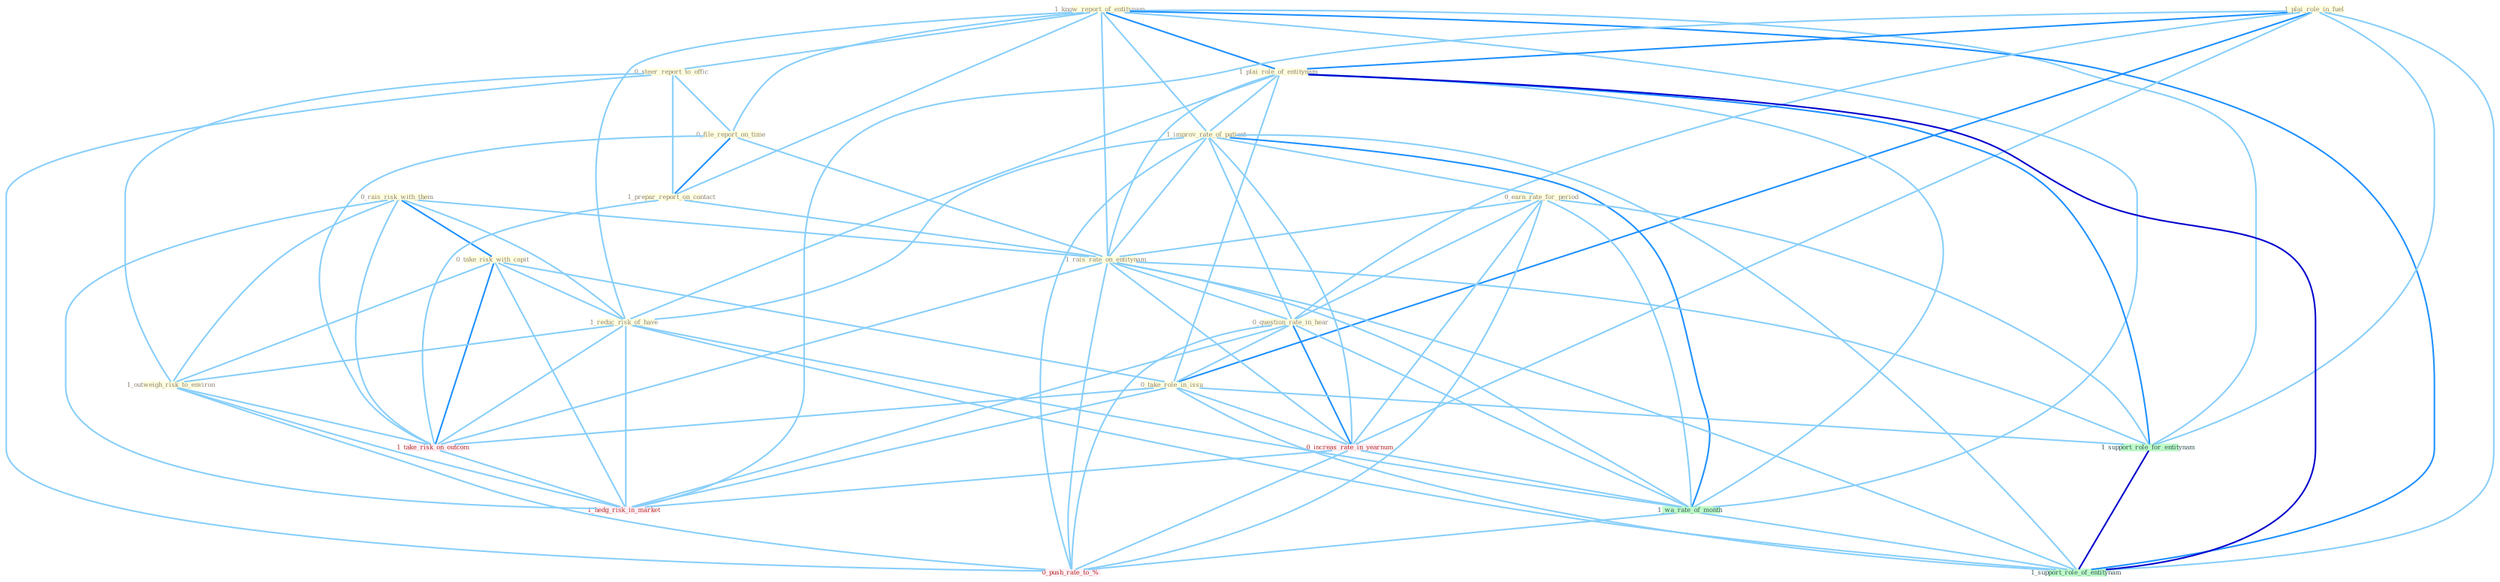 Graph G{ 
    node
    [shape=polygon,style=filled,width=.5,height=.06,color="#BDFCC9",fixedsize=true,fontsize=4,
    fontcolor="#2f4f4f"];
    {node
    [color="#ffffe0", fontcolor="#8b7d6b"] "1_know_report_of_entitynam " "1_plai_role_in_fuel " "0_rais_risk_with_them " "0_steer_report_to_offic " "0_file_report_on_time " "1_plai_role_of_entitynam " "0_take_risk_with_capit " "1_improv_rate_of_patient " "0_earn_rate_for_period " "1_reduc_risk_of_have " "1_prepar_report_on_contact " "1_outweigh_risk_to_environ " "1_rais_rate_on_entitynam " "0_question_rate_in_hear " "0_take_role_in_issu "}
{node [color="#fff0f5", fontcolor="#b22222"] "0_increas_rate_in_yearnum " "1_take_risk_on_outcom " "0_push_rate_to_% " "1_hedg_risk_in_market "}
edge [color="#B0E2FF"];

	"1_know_report_of_entitynam " -- "0_steer_report_to_offic " [w="1", color="#87cefa" ];
	"1_know_report_of_entitynam " -- "0_file_report_on_time " [w="1", color="#87cefa" ];
	"1_know_report_of_entitynam " -- "1_plai_role_of_entitynam " [w="2", color="#1e90ff" , len=0.8];
	"1_know_report_of_entitynam " -- "1_improv_rate_of_patient " [w="1", color="#87cefa" ];
	"1_know_report_of_entitynam " -- "1_reduc_risk_of_have " [w="1", color="#87cefa" ];
	"1_know_report_of_entitynam " -- "1_prepar_report_on_contact " [w="1", color="#87cefa" ];
	"1_know_report_of_entitynam " -- "1_rais_rate_on_entitynam " [w="1", color="#87cefa" ];
	"1_know_report_of_entitynam " -- "1_wa_rate_of_month " [w="1", color="#87cefa" ];
	"1_know_report_of_entitynam " -- "1_support_role_for_entitynam " [w="1", color="#87cefa" ];
	"1_know_report_of_entitynam " -- "1_support_role_of_entitynam " [w="2", color="#1e90ff" , len=0.8];
	"1_plai_role_in_fuel " -- "1_plai_role_of_entitynam " [w="2", color="#1e90ff" , len=0.8];
	"1_plai_role_in_fuel " -- "0_question_rate_in_hear " [w="1", color="#87cefa" ];
	"1_plai_role_in_fuel " -- "0_take_role_in_issu " [w="2", color="#1e90ff" , len=0.8];
	"1_plai_role_in_fuel " -- "0_increas_rate_in_yearnum " [w="1", color="#87cefa" ];
	"1_plai_role_in_fuel " -- "1_support_role_for_entitynam " [w="1", color="#87cefa" ];
	"1_plai_role_in_fuel " -- "1_support_role_of_entitynam " [w="1", color="#87cefa" ];
	"1_plai_role_in_fuel " -- "1_hedg_risk_in_market " [w="1", color="#87cefa" ];
	"0_rais_risk_with_them " -- "0_take_risk_with_capit " [w="2", color="#1e90ff" , len=0.8];
	"0_rais_risk_with_them " -- "1_reduc_risk_of_have " [w="1", color="#87cefa" ];
	"0_rais_risk_with_them " -- "1_outweigh_risk_to_environ " [w="1", color="#87cefa" ];
	"0_rais_risk_with_them " -- "1_rais_rate_on_entitynam " [w="1", color="#87cefa" ];
	"0_rais_risk_with_them " -- "1_take_risk_on_outcom " [w="1", color="#87cefa" ];
	"0_rais_risk_with_them " -- "1_hedg_risk_in_market " [w="1", color="#87cefa" ];
	"0_steer_report_to_offic " -- "0_file_report_on_time " [w="1", color="#87cefa" ];
	"0_steer_report_to_offic " -- "1_prepar_report_on_contact " [w="1", color="#87cefa" ];
	"0_steer_report_to_offic " -- "1_outweigh_risk_to_environ " [w="1", color="#87cefa" ];
	"0_steer_report_to_offic " -- "0_push_rate_to_% " [w="1", color="#87cefa" ];
	"0_file_report_on_time " -- "1_prepar_report_on_contact " [w="2", color="#1e90ff" , len=0.8];
	"0_file_report_on_time " -- "1_rais_rate_on_entitynam " [w="1", color="#87cefa" ];
	"0_file_report_on_time " -- "1_take_risk_on_outcom " [w="1", color="#87cefa" ];
	"1_plai_role_of_entitynam " -- "1_improv_rate_of_patient " [w="1", color="#87cefa" ];
	"1_plai_role_of_entitynam " -- "1_reduc_risk_of_have " [w="1", color="#87cefa" ];
	"1_plai_role_of_entitynam " -- "1_rais_rate_on_entitynam " [w="1", color="#87cefa" ];
	"1_plai_role_of_entitynam " -- "0_take_role_in_issu " [w="1", color="#87cefa" ];
	"1_plai_role_of_entitynam " -- "1_wa_rate_of_month " [w="1", color="#87cefa" ];
	"1_plai_role_of_entitynam " -- "1_support_role_for_entitynam " [w="2", color="#1e90ff" , len=0.8];
	"1_plai_role_of_entitynam " -- "1_support_role_of_entitynam " [w="3", color="#0000cd" , len=0.6];
	"0_take_risk_with_capit " -- "1_reduc_risk_of_have " [w="1", color="#87cefa" ];
	"0_take_risk_with_capit " -- "1_outweigh_risk_to_environ " [w="1", color="#87cefa" ];
	"0_take_risk_with_capit " -- "0_take_role_in_issu " [w="1", color="#87cefa" ];
	"0_take_risk_with_capit " -- "1_take_risk_on_outcom " [w="2", color="#1e90ff" , len=0.8];
	"0_take_risk_with_capit " -- "1_hedg_risk_in_market " [w="1", color="#87cefa" ];
	"1_improv_rate_of_patient " -- "0_earn_rate_for_period " [w="1", color="#87cefa" ];
	"1_improv_rate_of_patient " -- "1_reduc_risk_of_have " [w="1", color="#87cefa" ];
	"1_improv_rate_of_patient " -- "1_rais_rate_on_entitynam " [w="1", color="#87cefa" ];
	"1_improv_rate_of_patient " -- "0_question_rate_in_hear " [w="1", color="#87cefa" ];
	"1_improv_rate_of_patient " -- "0_increas_rate_in_yearnum " [w="1", color="#87cefa" ];
	"1_improv_rate_of_patient " -- "1_wa_rate_of_month " [w="2", color="#1e90ff" , len=0.8];
	"1_improv_rate_of_patient " -- "0_push_rate_to_% " [w="1", color="#87cefa" ];
	"1_improv_rate_of_patient " -- "1_support_role_of_entitynam " [w="1", color="#87cefa" ];
	"0_earn_rate_for_period " -- "1_rais_rate_on_entitynam " [w="1", color="#87cefa" ];
	"0_earn_rate_for_period " -- "0_question_rate_in_hear " [w="1", color="#87cefa" ];
	"0_earn_rate_for_period " -- "0_increas_rate_in_yearnum " [w="1", color="#87cefa" ];
	"0_earn_rate_for_period " -- "1_wa_rate_of_month " [w="1", color="#87cefa" ];
	"0_earn_rate_for_period " -- "1_support_role_for_entitynam " [w="1", color="#87cefa" ];
	"0_earn_rate_for_period " -- "0_push_rate_to_% " [w="1", color="#87cefa" ];
	"1_reduc_risk_of_have " -- "1_outweigh_risk_to_environ " [w="1", color="#87cefa" ];
	"1_reduc_risk_of_have " -- "1_wa_rate_of_month " [w="1", color="#87cefa" ];
	"1_reduc_risk_of_have " -- "1_take_risk_on_outcom " [w="1", color="#87cefa" ];
	"1_reduc_risk_of_have " -- "1_support_role_of_entitynam " [w="1", color="#87cefa" ];
	"1_reduc_risk_of_have " -- "1_hedg_risk_in_market " [w="1", color="#87cefa" ];
	"1_prepar_report_on_contact " -- "1_rais_rate_on_entitynam " [w="1", color="#87cefa" ];
	"1_prepar_report_on_contact " -- "1_take_risk_on_outcom " [w="1", color="#87cefa" ];
	"1_outweigh_risk_to_environ " -- "1_take_risk_on_outcom " [w="1", color="#87cefa" ];
	"1_outweigh_risk_to_environ " -- "0_push_rate_to_% " [w="1", color="#87cefa" ];
	"1_outweigh_risk_to_environ " -- "1_hedg_risk_in_market " [w="1", color="#87cefa" ];
	"1_rais_rate_on_entitynam " -- "0_question_rate_in_hear " [w="1", color="#87cefa" ];
	"1_rais_rate_on_entitynam " -- "0_increas_rate_in_yearnum " [w="1", color="#87cefa" ];
	"1_rais_rate_on_entitynam " -- "1_wa_rate_of_month " [w="1", color="#87cefa" ];
	"1_rais_rate_on_entitynam " -- "1_support_role_for_entitynam " [w="1", color="#87cefa" ];
	"1_rais_rate_on_entitynam " -- "1_take_risk_on_outcom " [w="1", color="#87cefa" ];
	"1_rais_rate_on_entitynam " -- "0_push_rate_to_% " [w="1", color="#87cefa" ];
	"1_rais_rate_on_entitynam " -- "1_support_role_of_entitynam " [w="1", color="#87cefa" ];
	"0_question_rate_in_hear " -- "0_take_role_in_issu " [w="1", color="#87cefa" ];
	"0_question_rate_in_hear " -- "0_increas_rate_in_yearnum " [w="2", color="#1e90ff" , len=0.8];
	"0_question_rate_in_hear " -- "1_wa_rate_of_month " [w="1", color="#87cefa" ];
	"0_question_rate_in_hear " -- "0_push_rate_to_% " [w="1", color="#87cefa" ];
	"0_question_rate_in_hear " -- "1_hedg_risk_in_market " [w="1", color="#87cefa" ];
	"0_take_role_in_issu " -- "0_increas_rate_in_yearnum " [w="1", color="#87cefa" ];
	"0_take_role_in_issu " -- "1_support_role_for_entitynam " [w="1", color="#87cefa" ];
	"0_take_role_in_issu " -- "1_take_risk_on_outcom " [w="1", color="#87cefa" ];
	"0_take_role_in_issu " -- "1_support_role_of_entitynam " [w="1", color="#87cefa" ];
	"0_take_role_in_issu " -- "1_hedg_risk_in_market " [w="1", color="#87cefa" ];
	"0_increas_rate_in_yearnum " -- "1_wa_rate_of_month " [w="1", color="#87cefa" ];
	"0_increas_rate_in_yearnum " -- "0_push_rate_to_% " [w="1", color="#87cefa" ];
	"0_increas_rate_in_yearnum " -- "1_hedg_risk_in_market " [w="1", color="#87cefa" ];
	"1_wa_rate_of_month " -- "0_push_rate_to_% " [w="1", color="#87cefa" ];
	"1_wa_rate_of_month " -- "1_support_role_of_entitynam " [w="1", color="#87cefa" ];
	"1_support_role_for_entitynam " -- "1_support_role_of_entitynam " [w="3", color="#0000cd" , len=0.6];
	"1_take_risk_on_outcom " -- "1_hedg_risk_in_market " [w="1", color="#87cefa" ];
}